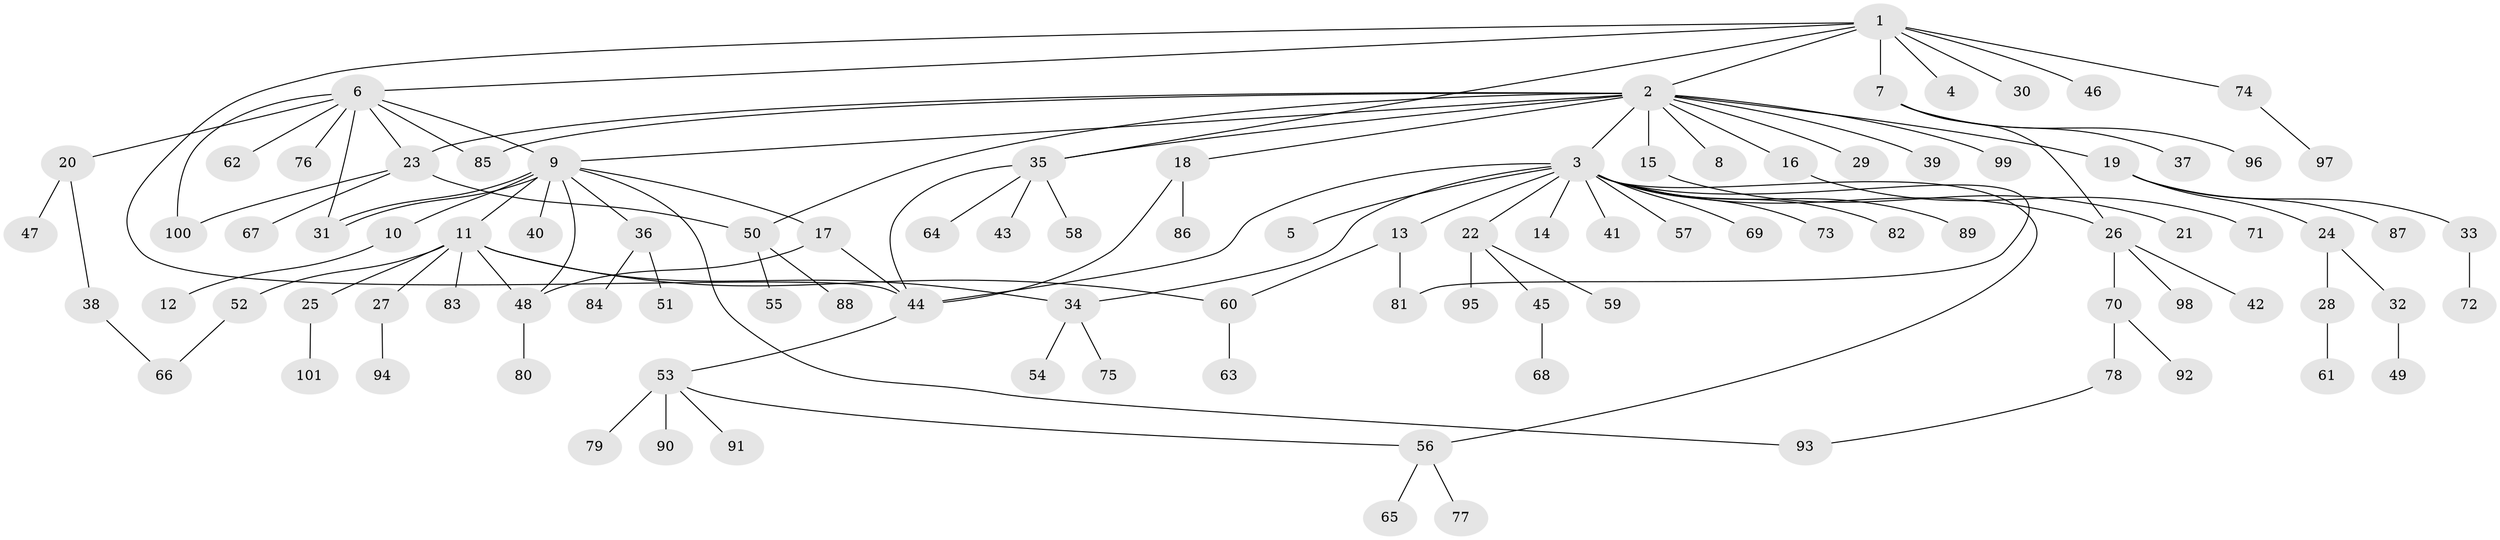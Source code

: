 // Generated by graph-tools (version 1.1) at 2025/48/03/09/25 04:48:28]
// undirected, 101 vertices, 121 edges
graph export_dot {
graph [start="1"]
  node [color=gray90,style=filled];
  1;
  2;
  3;
  4;
  5;
  6;
  7;
  8;
  9;
  10;
  11;
  12;
  13;
  14;
  15;
  16;
  17;
  18;
  19;
  20;
  21;
  22;
  23;
  24;
  25;
  26;
  27;
  28;
  29;
  30;
  31;
  32;
  33;
  34;
  35;
  36;
  37;
  38;
  39;
  40;
  41;
  42;
  43;
  44;
  45;
  46;
  47;
  48;
  49;
  50;
  51;
  52;
  53;
  54;
  55;
  56;
  57;
  58;
  59;
  60;
  61;
  62;
  63;
  64;
  65;
  66;
  67;
  68;
  69;
  70;
  71;
  72;
  73;
  74;
  75;
  76;
  77;
  78;
  79;
  80;
  81;
  82;
  83;
  84;
  85;
  86;
  87;
  88;
  89;
  90;
  91;
  92;
  93;
  94;
  95;
  96;
  97;
  98;
  99;
  100;
  101;
  1 -- 2;
  1 -- 4;
  1 -- 6;
  1 -- 7;
  1 -- 30;
  1 -- 35;
  1 -- 44;
  1 -- 46;
  1 -- 74;
  2 -- 3;
  2 -- 8;
  2 -- 9;
  2 -- 15;
  2 -- 16;
  2 -- 18;
  2 -- 19;
  2 -- 23;
  2 -- 29;
  2 -- 35;
  2 -- 39;
  2 -- 50;
  2 -- 85;
  2 -- 99;
  3 -- 5;
  3 -- 13;
  3 -- 14;
  3 -- 22;
  3 -- 26;
  3 -- 34;
  3 -- 41;
  3 -- 44;
  3 -- 56;
  3 -- 57;
  3 -- 69;
  3 -- 73;
  3 -- 81;
  3 -- 82;
  3 -- 89;
  6 -- 9;
  6 -- 20;
  6 -- 23;
  6 -- 31;
  6 -- 62;
  6 -- 76;
  6 -- 85;
  6 -- 100;
  7 -- 26;
  7 -- 37;
  7 -- 96;
  9 -- 10;
  9 -- 11;
  9 -- 17;
  9 -- 31;
  9 -- 31;
  9 -- 36;
  9 -- 40;
  9 -- 48;
  9 -- 93;
  10 -- 12;
  11 -- 25;
  11 -- 27;
  11 -- 34;
  11 -- 48;
  11 -- 52;
  11 -- 60;
  11 -- 83;
  13 -- 60;
  13 -- 81;
  15 -- 21;
  16 -- 71;
  17 -- 44;
  17 -- 48;
  18 -- 44;
  18 -- 86;
  19 -- 24;
  19 -- 33;
  19 -- 87;
  20 -- 38;
  20 -- 47;
  22 -- 45;
  22 -- 59;
  22 -- 95;
  23 -- 50;
  23 -- 67;
  23 -- 100;
  24 -- 28;
  24 -- 32;
  25 -- 101;
  26 -- 42;
  26 -- 70;
  26 -- 98;
  27 -- 94;
  28 -- 61;
  32 -- 49;
  33 -- 72;
  34 -- 54;
  34 -- 75;
  35 -- 43;
  35 -- 44;
  35 -- 58;
  35 -- 64;
  36 -- 51;
  36 -- 84;
  38 -- 66;
  44 -- 53;
  45 -- 68;
  48 -- 80;
  50 -- 55;
  50 -- 88;
  52 -- 66;
  53 -- 56;
  53 -- 79;
  53 -- 90;
  53 -- 91;
  56 -- 65;
  56 -- 77;
  60 -- 63;
  70 -- 78;
  70 -- 92;
  74 -- 97;
  78 -- 93;
}
